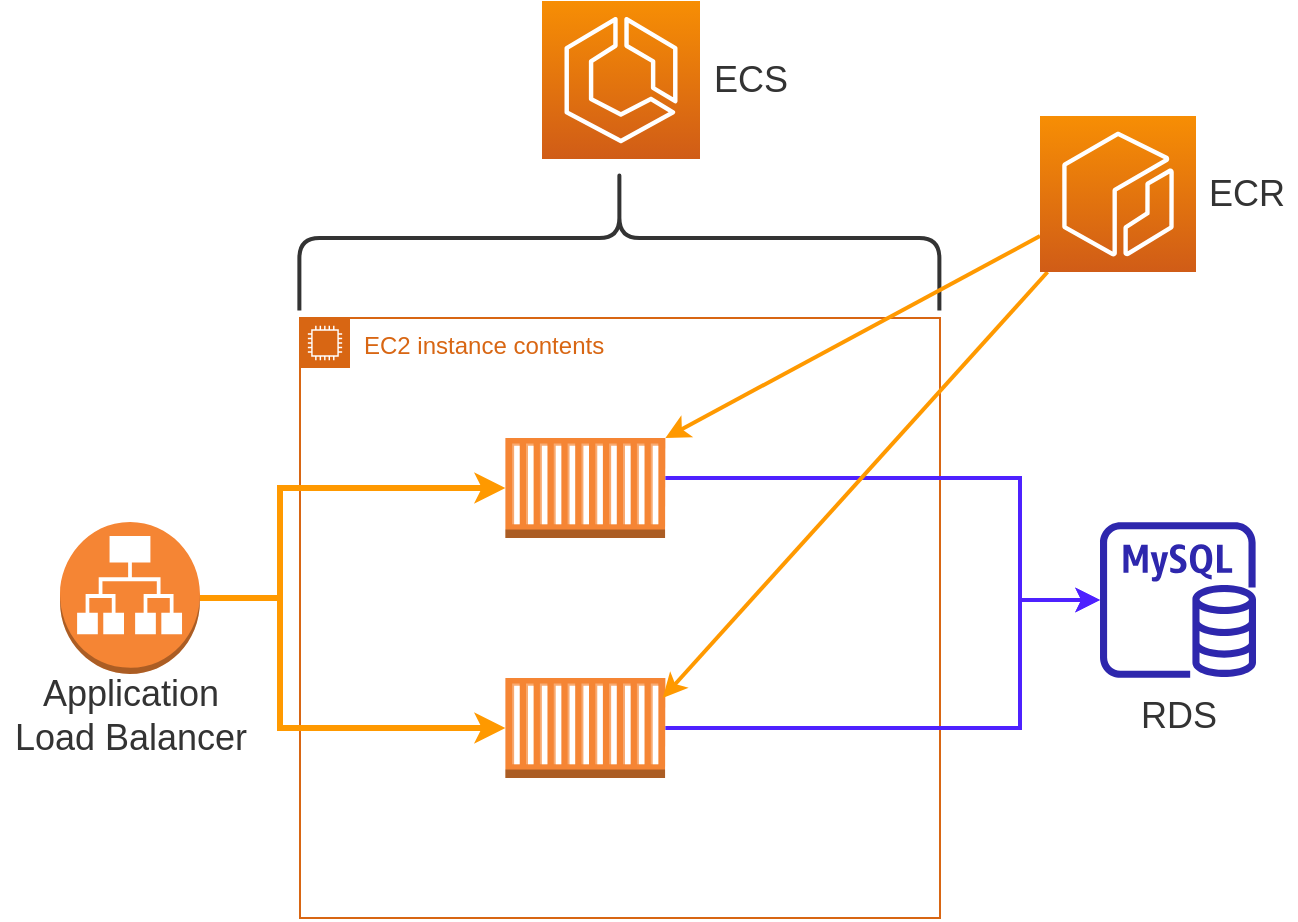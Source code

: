 <mxfile version="16.0.0" type="google"><diagram id="Ht1M8jgEwFfnCIfOTk4-" name="Page-1"><mxGraphModel dx="1318" dy="849" grid="1" gridSize="10" guides="1" tooltips="1" connect="1" arrows="1" fold="1" page="1" pageScale="1" pageWidth="1169" pageHeight="827" math="0" shadow="0"><root><mxCell id="0"/><mxCell id="1" parent="0"/><mxCell id="wvcU-jz0mpKIbAApmY8P-25" value="EC2 instance contents" style="points=[[0,0],[0.25,0],[0.5,0],[0.75,0],[1,0],[1,0.25],[1,0.5],[1,0.75],[1,1],[0.75,1],[0.5,1],[0.25,1],[0,1],[0,0.75],[0,0.5],[0,0.25]];outlineConnect=0;gradientColor=none;html=1;whiteSpace=wrap;fontSize=12;fontStyle=0;container=1;pointerEvents=0;collapsible=0;recursiveResize=0;shape=mxgraph.aws4.group;grIcon=mxgraph.aws4.group_ec2_instance_contents;strokeColor=#D86613;fillColor=none;verticalAlign=top;align=left;spacingLeft=30;fontColor=#D86613;dashed=0;" vertex="1" parent="1"><mxGeometry x="320" y="200" width="320" height="300" as="geometry"/></mxCell><mxCell id="wvcU-jz0mpKIbAApmY8P-26" value="" style="outlineConnect=0;dashed=0;verticalLabelPosition=bottom;verticalAlign=top;align=center;html=1;shape=mxgraph.aws3.ec2_compute_container;fillColor=#F58534;gradientColor=none;" vertex="1" parent="wvcU-jz0mpKIbAApmY8P-25"><mxGeometry x="102.69" y="60" width="80" height="50" as="geometry"/></mxCell><mxCell id="wvcU-jz0mpKIbAApmY8P-11" value="" style="shape=image;verticalLabelPosition=bottom;labelBackgroundColor=#ffffff;verticalAlign=top;aspect=fixed;imageAspect=0;image=https://raw.githubusercontent.com/gin-gonic/logo/master/color.png;" vertex="1" parent="wvcU-jz0mpKIbAApmY8P-25"><mxGeometry x="160" y="70" width="42.69" height="60" as="geometry"/></mxCell><mxCell id="wvcU-jz0mpKIbAApmY8P-27" value="" style="outlineConnect=0;dashed=0;verticalLabelPosition=bottom;verticalAlign=top;align=center;html=1;shape=mxgraph.aws3.ec2_compute_container;fillColor=#F58534;gradientColor=none;" vertex="1" parent="wvcU-jz0mpKIbAApmY8P-25"><mxGeometry x="102.69" y="180" width="80" height="50" as="geometry"/></mxCell><mxCell id="wvcU-jz0mpKIbAApmY8P-28" value="" style="shape=image;verticalLabelPosition=bottom;labelBackgroundColor=#ffffff;verticalAlign=top;aspect=fixed;imageAspect=0;image=https://raw.githubusercontent.com/gin-gonic/logo/master/color.png;" vertex="1" parent="wvcU-jz0mpKIbAApmY8P-25"><mxGeometry x="160" y="190" width="42.69" height="60" as="geometry"/></mxCell><mxCell id="wvcU-jz0mpKIbAApmY8P-29" style="edgeStyle=elbowEdgeStyle;rounded=0;orthogonalLoop=1;jettySize=auto;html=1;strokeWidth=2;strokeColor=#4E21FF;" edge="1" parent="1" source="wvcU-jz0mpKIbAApmY8P-26" target="wvcU-jz0mpKIbAApmY8P-22"><mxGeometry relative="1" as="geometry"><Array as="points"><mxPoint x="680" y="280"/><mxPoint x="680" y="300"/><mxPoint x="680" y="285"/></Array></mxGeometry></mxCell><mxCell id="wvcU-jz0mpKIbAApmY8P-30" style="edgeStyle=elbowEdgeStyle;rounded=0;orthogonalLoop=1;jettySize=auto;html=1;strokeColor=#4E21FF;strokeWidth=2;" edge="1" parent="1" source="wvcU-jz0mpKIbAApmY8P-27" target="wvcU-jz0mpKIbAApmY8P-22"><mxGeometry relative="1" as="geometry"><Array as="points"><mxPoint x="680" y="405"/></Array></mxGeometry></mxCell><mxCell id="wvcU-jz0mpKIbAApmY8P-9" value="" style="sketch=0;points=[[0,0,0],[0.25,0,0],[0.5,0,0],[0.75,0,0],[1,0,0],[0,1,0],[0.25,1,0],[0.5,1,0],[0.75,1,0],[1,1,0],[0,0.25,0],[0,0.5,0],[0,0.75,0],[1,0.25,0],[1,0.5,0],[1,0.75,0]];outlineConnect=0;fontColor=#232F3E;gradientColor=#F78E04;gradientDirection=north;fillColor=#D05C17;strokeColor=#ffffff;dashed=0;verticalLabelPosition=bottom;verticalAlign=top;align=center;html=1;fontSize=12;fontStyle=0;aspect=fixed;shape=mxgraph.aws4.resourceIcon;resIcon=mxgraph.aws4.ecs;" vertex="1" parent="1"><mxGeometry x="441" y="41.56" width="79" height="79" as="geometry"/></mxCell><mxCell id="wvcU-jz0mpKIbAApmY8P-33" value="" style="shape=curlyBracket;whiteSpace=wrap;html=1;rounded=1;flipH=1;rotation=-90;strokeWidth=2;strokeColor=#333333;fillColor=#000000;" vertex="1" parent="1"><mxGeometry x="443.44" width="72.5" height="320" as="geometry"/></mxCell><mxCell id="wvcU-jz0mpKIbAApmY8P-44" style="rounded=0;orthogonalLoop=1;jettySize=auto;html=1;entryX=1;entryY=0;entryDx=0;entryDy=0;entryPerimeter=0;fontSize=18;fontColor=#333333;strokeColor=#FF9900;strokeWidth=2;" edge="1" parent="1" source="wvcU-jz0mpKIbAApmY8P-10" target="wvcU-jz0mpKIbAApmY8P-26"><mxGeometry relative="1" as="geometry"/></mxCell><mxCell id="wvcU-jz0mpKIbAApmY8P-45" style="edgeStyle=none;rounded=0;orthogonalLoop=1;jettySize=auto;html=1;entryX=0.5;entryY=0;entryDx=0;entryDy=0;fontSize=18;fontColor=#333333;strokeColor=#FF9900;strokeWidth=2;" edge="1" parent="1" source="wvcU-jz0mpKIbAApmY8P-10" target="wvcU-jz0mpKIbAApmY8P-28"><mxGeometry relative="1" as="geometry"/></mxCell><mxCell id="wvcU-jz0mpKIbAApmY8P-10" value="" style="sketch=0;points=[[0,0,0],[0.25,0,0],[0.5,0,0],[0.75,0,0],[1,0,0],[0,1,0],[0.25,1,0],[0.5,1,0],[0.75,1,0],[1,1,0],[0,0.25,0],[0,0.5,0],[0,0.75,0],[1,0.25,0],[1,0.5,0],[1,0.75,0]];outlineConnect=0;fontColor=#232F3E;gradientColor=#F78E04;gradientDirection=north;fillColor=#D05C17;strokeColor=#ffffff;dashed=0;verticalLabelPosition=bottom;verticalAlign=top;align=center;html=1;fontSize=12;fontStyle=0;aspect=fixed;shape=mxgraph.aws4.resourceIcon;resIcon=mxgraph.aws4.ecr;" vertex="1" parent="1"><mxGeometry x="690" y="99" width="78" height="78" as="geometry"/></mxCell><mxCell id="wvcU-jz0mpKIbAApmY8P-37" value="ECR" style="text;html=1;align=center;verticalAlign=middle;resizable=0;points=[];autosize=1;strokeColor=none;fillColor=none;fontSize=18;fontColor=#333333;" vertex="1" parent="1"><mxGeometry x="768" y="123.44" width="50" height="30" as="geometry"/></mxCell><mxCell id="wvcU-jz0mpKIbAApmY8P-39" value="ECS" style="text;html=1;align=center;verticalAlign=middle;resizable=0;points=[];autosize=1;strokeColor=none;fillColor=none;fontSize=18;fontColor=#333333;" vertex="1" parent="1"><mxGeometry x="520" y="66.06" width="50" height="30" as="geometry"/></mxCell><mxCell id="wvcU-jz0mpKIbAApmY8P-42" style="edgeStyle=elbowEdgeStyle;rounded=0;orthogonalLoop=1;jettySize=auto;html=1;fontSize=18;fontColor=#333333;strokeColor=#FF9900;strokeWidth=3;" edge="1" parent="1" source="wvcU-jz0mpKIbAApmY8P-14" target="wvcU-jz0mpKIbAApmY8P-26"><mxGeometry relative="1" as="geometry"><Array as="points"><mxPoint x="310" y="340"/></Array></mxGeometry></mxCell><mxCell id="wvcU-jz0mpKIbAApmY8P-43" style="edgeStyle=elbowEdgeStyle;rounded=0;orthogonalLoop=1;jettySize=auto;html=1;fontSize=18;fontColor=#333333;strokeColor=#FF9900;strokeWidth=3;" edge="1" parent="1" source="wvcU-jz0mpKIbAApmY8P-14" target="wvcU-jz0mpKIbAApmY8P-27"><mxGeometry relative="1" as="geometry"><Array as="points"><mxPoint x="310" y="405"/></Array></mxGeometry></mxCell><mxCell id="wvcU-jz0mpKIbAApmY8P-14" value="" style="outlineConnect=0;dashed=0;verticalLabelPosition=bottom;verticalAlign=top;align=center;html=1;shape=mxgraph.aws3.application_load_balancer;fillColor=#F58534;gradientColor=none;" vertex="1" parent="1"><mxGeometry x="200" y="302" width="70" height="76" as="geometry"/></mxCell><mxCell id="wvcU-jz0mpKIbAApmY8P-22" value="" style="sketch=0;outlineConnect=0;fontColor=#232F3E;gradientColor=none;fillColor=#2E27AD;strokeColor=none;dashed=0;verticalLabelPosition=bottom;verticalAlign=top;align=center;html=1;fontSize=12;fontStyle=0;aspect=fixed;pointerEvents=1;shape=mxgraph.aws4.rds_mysql_instance;" vertex="1" parent="1"><mxGeometry x="720" y="302" width="78" height="78" as="geometry"/></mxCell><mxCell id="wvcU-jz0mpKIbAApmY8P-46" value="Application&lt;br&gt;Load Balancer" style="text;html=1;align=center;verticalAlign=middle;resizable=0;points=[];autosize=1;strokeColor=none;fillColor=none;fontSize=18;fontColor=#333333;" vertex="1" parent="1"><mxGeometry x="170" y="374" width="130" height="50" as="geometry"/></mxCell><mxCell id="wvcU-jz0mpKIbAApmY8P-47" value="RDS" style="text;html=1;align=center;verticalAlign=middle;resizable=0;points=[];autosize=1;strokeColor=none;fillColor=none;fontSize=18;fontColor=#333333;" vertex="1" parent="1"><mxGeometry x="734" y="384" width="50" height="30" as="geometry"/></mxCell></root></mxGraphModel></diagram></mxfile>